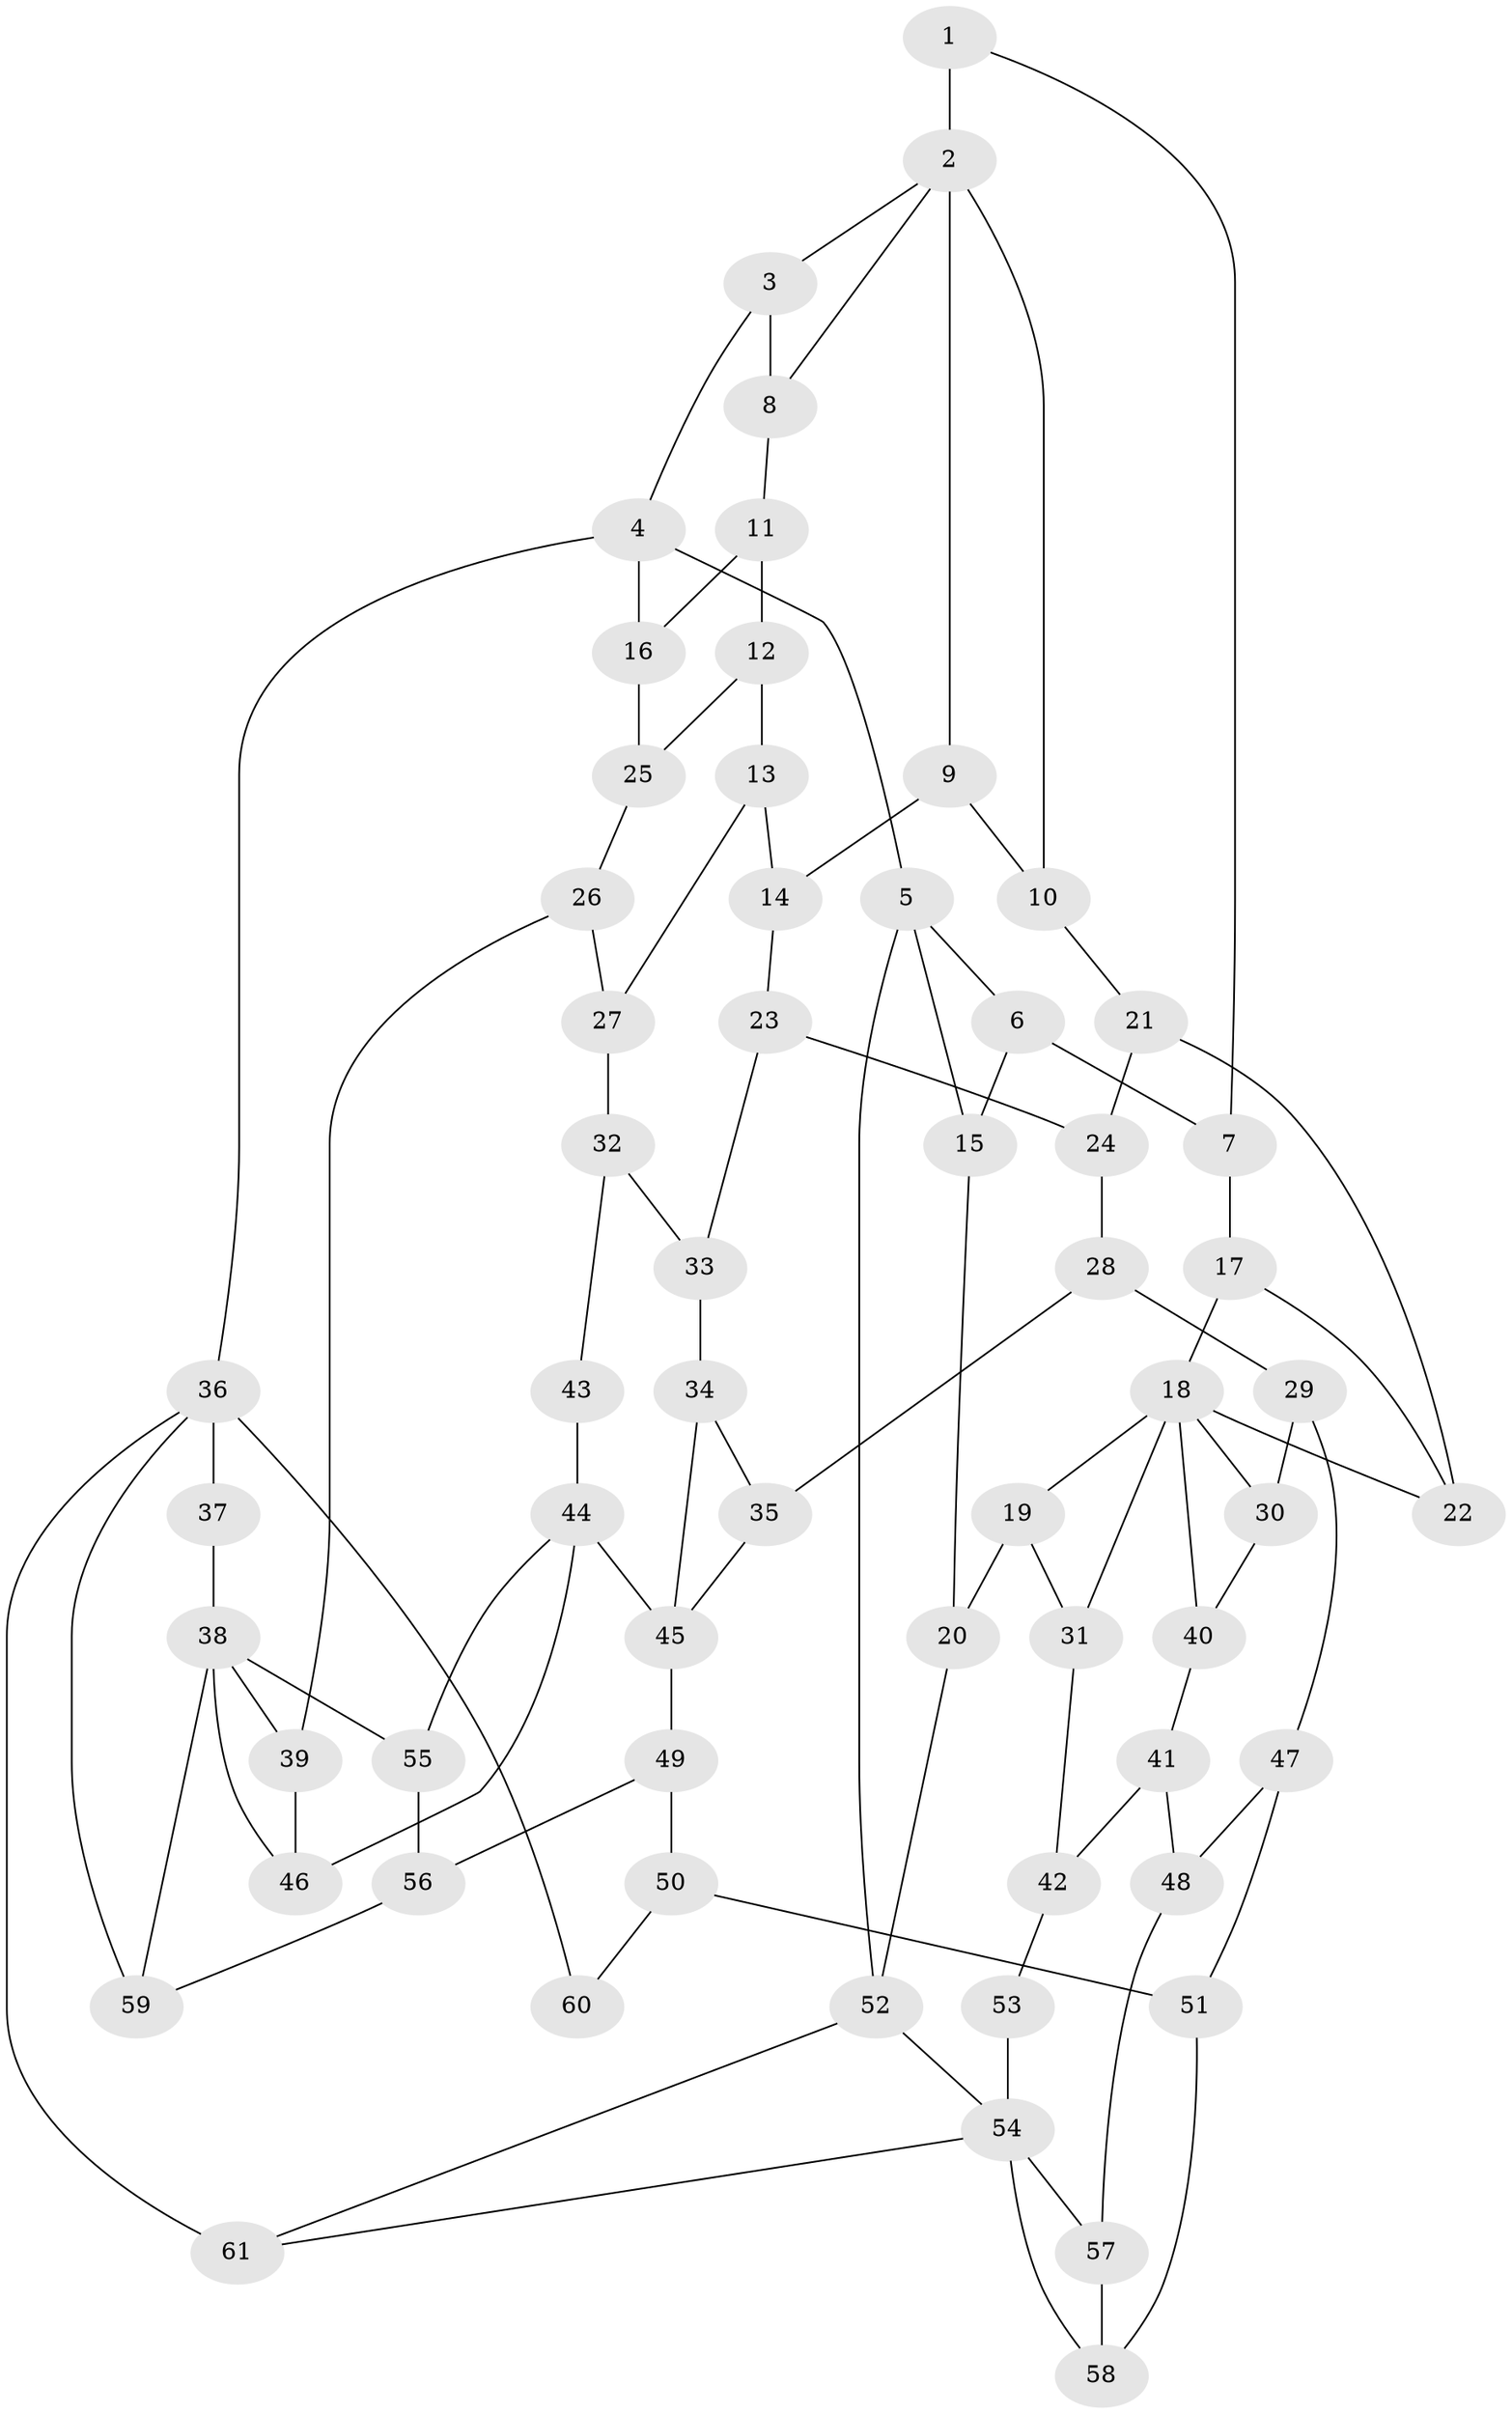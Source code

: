 // original degree distribution, {3: 0.023529411764705882, 4: 0.23529411764705882, 5: 0.5411764705882353, 6: 0.2}
// Generated by graph-tools (version 1.1) at 2025/54/03/04/25 22:54:11]
// undirected, 61 vertices, 97 edges
graph export_dot {
  node [color=gray90,style=filled];
  1;
  2;
  3;
  4;
  5;
  6;
  7;
  8;
  9;
  10;
  11;
  12;
  13;
  14;
  15;
  16;
  17;
  18;
  19;
  20;
  21;
  22;
  23;
  24;
  25;
  26;
  27;
  28;
  29;
  30;
  31;
  32;
  33;
  34;
  35;
  36;
  37;
  38;
  39;
  40;
  41;
  42;
  43;
  44;
  45;
  46;
  47;
  48;
  49;
  50;
  51;
  52;
  53;
  54;
  55;
  56;
  57;
  58;
  59;
  60;
  61;
  1 -- 2 [weight=2.0];
  1 -- 7 [weight=1.0];
  2 -- 3 [weight=1.0];
  2 -- 8 [weight=1.0];
  2 -- 9 [weight=1.0];
  2 -- 10 [weight=1.0];
  3 -- 4 [weight=1.0];
  3 -- 8 [weight=1.0];
  4 -- 5 [weight=1.0];
  4 -- 16 [weight=1.0];
  4 -- 36 [weight=1.0];
  5 -- 6 [weight=1.0];
  5 -- 15 [weight=1.0];
  5 -- 52 [weight=1.0];
  6 -- 7 [weight=1.0];
  6 -- 15 [weight=2.0];
  7 -- 17 [weight=1.0];
  8 -- 11 [weight=1.0];
  9 -- 10 [weight=1.0];
  9 -- 14 [weight=1.0];
  10 -- 21 [weight=1.0];
  11 -- 12 [weight=1.0];
  11 -- 16 [weight=1.0];
  12 -- 13 [weight=1.0];
  12 -- 25 [weight=1.0];
  13 -- 14 [weight=1.0];
  13 -- 27 [weight=1.0];
  14 -- 23 [weight=1.0];
  15 -- 20 [weight=1.0];
  16 -- 25 [weight=1.0];
  17 -- 18 [weight=1.0];
  17 -- 22 [weight=1.0];
  18 -- 19 [weight=1.0];
  18 -- 22 [weight=1.0];
  18 -- 30 [weight=1.0];
  18 -- 31 [weight=1.0];
  18 -- 40 [weight=1.0];
  19 -- 20 [weight=1.0];
  19 -- 31 [weight=1.0];
  20 -- 52 [weight=1.0];
  21 -- 22 [weight=1.0];
  21 -- 24 [weight=1.0];
  23 -- 24 [weight=1.0];
  23 -- 33 [weight=1.0];
  24 -- 28 [weight=1.0];
  25 -- 26 [weight=1.0];
  26 -- 27 [weight=1.0];
  26 -- 39 [weight=1.0];
  27 -- 32 [weight=1.0];
  28 -- 29 [weight=1.0];
  28 -- 35 [weight=1.0];
  29 -- 30 [weight=1.0];
  29 -- 47 [weight=1.0];
  30 -- 40 [weight=1.0];
  31 -- 42 [weight=1.0];
  32 -- 33 [weight=1.0];
  32 -- 43 [weight=1.0];
  33 -- 34 [weight=1.0];
  34 -- 35 [weight=1.0];
  34 -- 45 [weight=1.0];
  35 -- 45 [weight=1.0];
  36 -- 37 [weight=1.0];
  36 -- 59 [weight=1.0];
  36 -- 60 [weight=2.0];
  36 -- 61 [weight=2.0];
  37 -- 38 [weight=2.0];
  38 -- 39 [weight=1.0];
  38 -- 46 [weight=1.0];
  38 -- 55 [weight=1.0];
  38 -- 59 [weight=1.0];
  39 -- 46 [weight=1.0];
  40 -- 41 [weight=1.0];
  41 -- 42 [weight=1.0];
  41 -- 48 [weight=1.0];
  42 -- 53 [weight=1.0];
  43 -- 44 [weight=2.0];
  44 -- 45 [weight=2.0];
  44 -- 46 [weight=1.0];
  44 -- 55 [weight=1.0];
  45 -- 49 [weight=1.0];
  47 -- 48 [weight=1.0];
  47 -- 51 [weight=1.0];
  48 -- 57 [weight=1.0];
  49 -- 50 [weight=1.0];
  49 -- 56 [weight=1.0];
  50 -- 51 [weight=1.0];
  50 -- 60 [weight=1.0];
  51 -- 58 [weight=1.0];
  52 -- 54 [weight=1.0];
  52 -- 61 [weight=1.0];
  53 -- 54 [weight=2.0];
  54 -- 57 [weight=1.0];
  54 -- 58 [weight=1.0];
  54 -- 61 [weight=1.0];
  55 -- 56 [weight=1.0];
  56 -- 59 [weight=1.0];
  57 -- 58 [weight=1.0];
}
